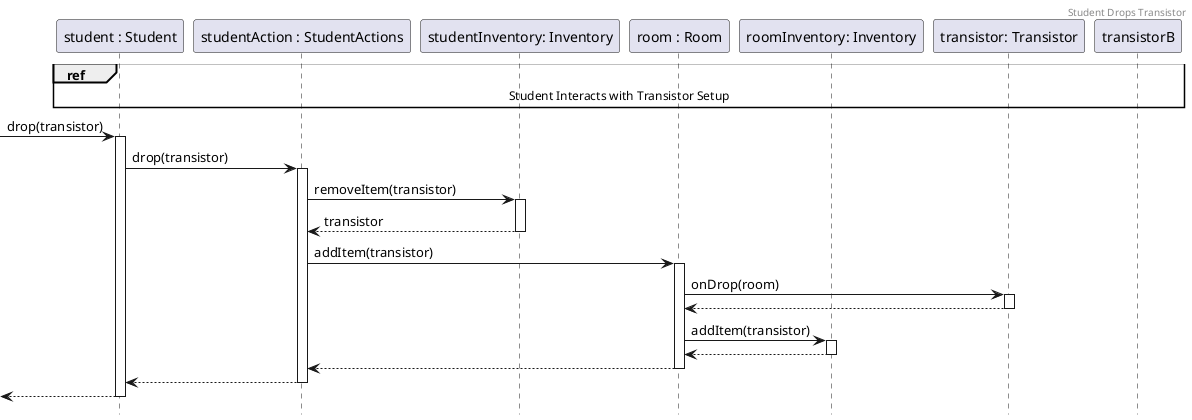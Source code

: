 @startuml StudentDropsTransistor
header Student Drops Transistor
hide footbox

participant student as "student : Student"
participant actions as "studentAction : StudentActions"
participant inv as "studentInventory: Inventory"
participant room as "room : Room"
participant invR as "roomInventory: Inventory"
participant t1 as "transistor: Transistor"

ref over student, transistorB: Student Interacts with Transistor Setup

-> student ++ : drop(transistor)
student -> actions ++ : drop(transistor)

actions -> inv++: removeItem(transistor)
return transistor

actions -> room++: addItem(transistor)
    room -> t1 ++ : onDrop(room)
    ' transistor sets own loaction here
    return

    room -> invR++: addItem(transistor)
    return
return

return
return

@enduml